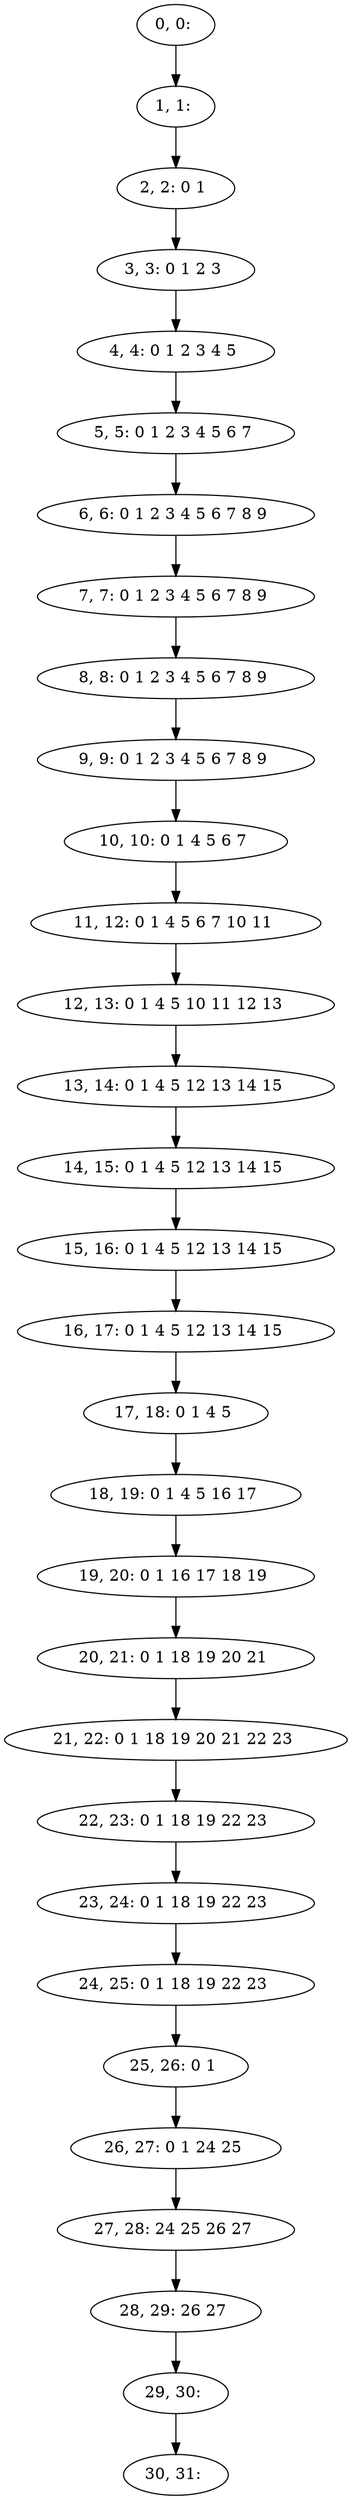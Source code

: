 digraph G {
0[label="0, 0: "];
1[label="1, 1: "];
2[label="2, 2: 0 1 "];
3[label="3, 3: 0 1 2 3 "];
4[label="4, 4: 0 1 2 3 4 5 "];
5[label="5, 5: 0 1 2 3 4 5 6 7 "];
6[label="6, 6: 0 1 2 3 4 5 6 7 8 9 "];
7[label="7, 7: 0 1 2 3 4 5 6 7 8 9 "];
8[label="8, 8: 0 1 2 3 4 5 6 7 8 9 "];
9[label="9, 9: 0 1 2 3 4 5 6 7 8 9 "];
10[label="10, 10: 0 1 4 5 6 7 "];
11[label="11, 12: 0 1 4 5 6 7 10 11 "];
12[label="12, 13: 0 1 4 5 10 11 12 13 "];
13[label="13, 14: 0 1 4 5 12 13 14 15 "];
14[label="14, 15: 0 1 4 5 12 13 14 15 "];
15[label="15, 16: 0 1 4 5 12 13 14 15 "];
16[label="16, 17: 0 1 4 5 12 13 14 15 "];
17[label="17, 18: 0 1 4 5 "];
18[label="18, 19: 0 1 4 5 16 17 "];
19[label="19, 20: 0 1 16 17 18 19 "];
20[label="20, 21: 0 1 18 19 20 21 "];
21[label="21, 22: 0 1 18 19 20 21 22 23 "];
22[label="22, 23: 0 1 18 19 22 23 "];
23[label="23, 24: 0 1 18 19 22 23 "];
24[label="24, 25: 0 1 18 19 22 23 "];
25[label="25, 26: 0 1 "];
26[label="26, 27: 0 1 24 25 "];
27[label="27, 28: 24 25 26 27 "];
28[label="28, 29: 26 27 "];
29[label="29, 30: "];
30[label="30, 31: "];
0->1 ;
1->2 ;
2->3 ;
3->4 ;
4->5 ;
5->6 ;
6->7 ;
7->8 ;
8->9 ;
9->10 ;
10->11 ;
11->12 ;
12->13 ;
13->14 ;
14->15 ;
15->16 ;
16->17 ;
17->18 ;
18->19 ;
19->20 ;
20->21 ;
21->22 ;
22->23 ;
23->24 ;
24->25 ;
25->26 ;
26->27 ;
27->28 ;
28->29 ;
29->30 ;
}
